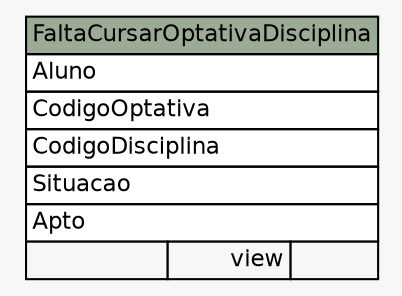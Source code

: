 // dot 2.36.0 on Linux 3.13.0-24-generic
// SchemaSpy rev 590
digraph "FaltaCursarOptativaDisciplina" {
  graph [
    rankdir="RL"
    bgcolor="#f7f7f7"
    nodesep="0.18"
    ranksep="0.46"
    fontname="Helvetica"
    fontsize="11"
  ];
  node [
    fontname="Helvetica"
    fontsize="11"
    shape="plaintext"
  ];
  edge [
    arrowsize="0.8"
  ];
  "FaltaCursarOptativaDisciplina" [
    label=<
    <TABLE BORDER="0" CELLBORDER="1" CELLSPACING="0" BGCOLOR="#ffffff">
      <TR><TD COLSPAN="3" BGCOLOR="#9bab96" ALIGN="CENTER">FaltaCursarOptativaDisciplina</TD></TR>
      <TR><TD PORT="Aluno" COLSPAN="3" ALIGN="LEFT">Aluno</TD></TR>
      <TR><TD PORT="CodigoOptativa" COLSPAN="3" ALIGN="LEFT">CodigoOptativa</TD></TR>
      <TR><TD PORT="CodigoDisciplina" COLSPAN="3" ALIGN="LEFT">CodigoDisciplina</TD></TR>
      <TR><TD PORT="Situacao" COLSPAN="3" ALIGN="LEFT">Situacao</TD></TR>
      <TR><TD PORT="Apto" COLSPAN="3" ALIGN="LEFT">Apto</TD></TR>
      <TR><TD ALIGN="LEFT" BGCOLOR="#f7f7f7">  </TD><TD ALIGN="RIGHT" BGCOLOR="#f7f7f7">view</TD><TD ALIGN="RIGHT" BGCOLOR="#f7f7f7">  </TD></TR>
    </TABLE>>
    URL="tables/FaltaCursarOptativaDisciplina.html"
    tooltip="FaltaCursarOptativaDisciplina"
  ];
}
